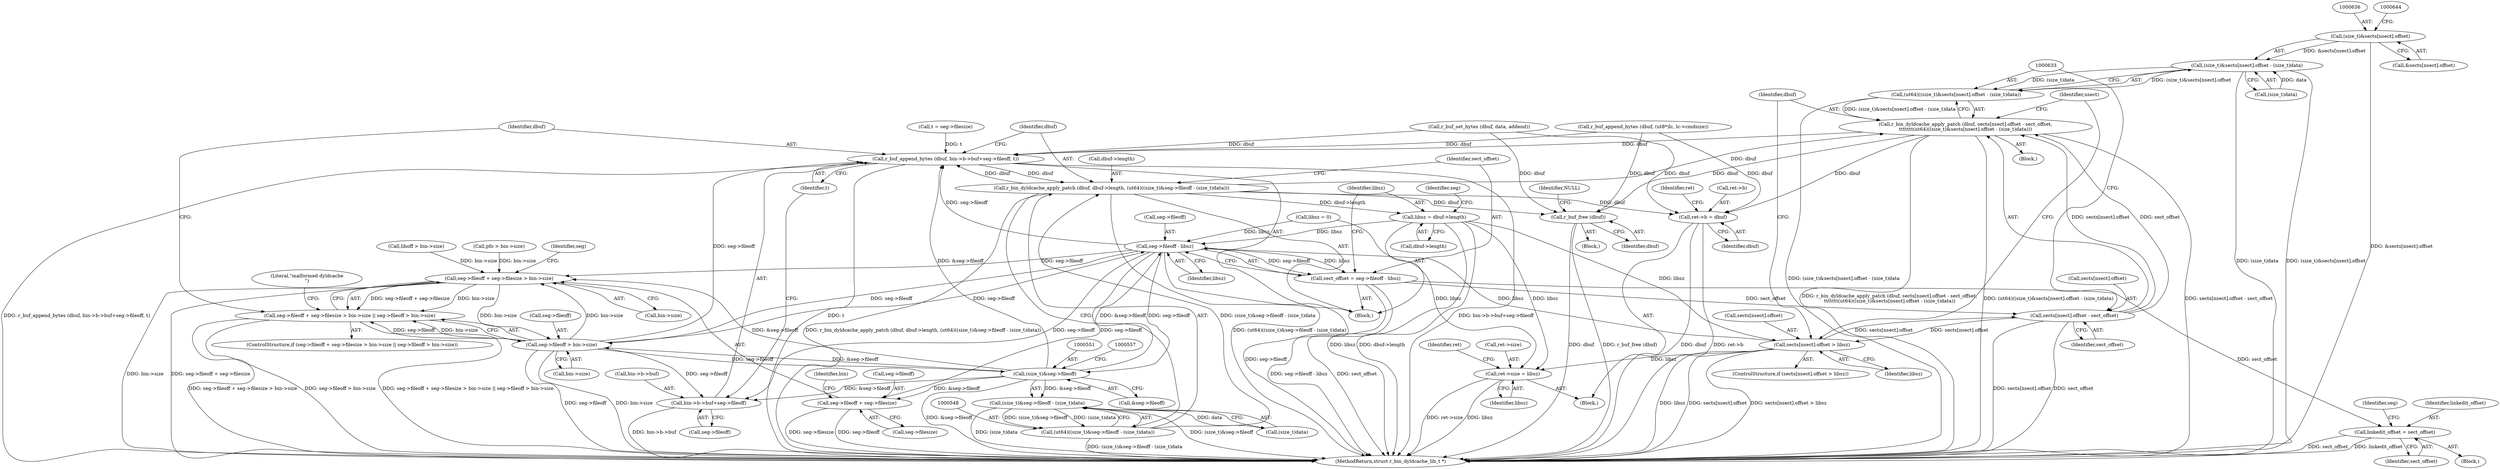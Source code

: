 digraph "0_radare2_4e98402f09a0ef0bb8559a33a4c1988c54938eaf@array" {
"1000635" [label="(Call,(size_t)&sects[nsect].offset)"];
"1000634" [label="(Call,(size_t)&sects[nsect].offset - (size_t)data)"];
"1000632" [label="(Call,(ut64)((size_t)&sects[nsect].offset - (size_t)data))"];
"1000623" [label="(Call,r_bin_dyldcache_apply_patch (dbuf, sects[nsect].offset - sect_offset,\n\t\t\t\t\t\t\t(ut64)((size_t)&sects[nsect].offset - (size_t)data)))"];
"1000526" [label="(Call,r_buf_free (dbuf))"];
"1000530" [label="(Call,r_buf_append_bytes (dbuf, bin->b->buf+seg->fileoff, t))"];
"1000542" [label="(Call,r_bin_dyldcache_apply_patch (dbuf, dbuf->length, (ut64)((size_t)&seg->fileoff - (size_t)data)))"];
"1000567" [label="(Call,libsz = dbuf->length)"];
"1000562" [label="(Call,seg->fileoff - libsz)"];
"1000503" [label="(Call,seg->fileoff + seg->filesize > bin->size)"];
"1000502" [label="(Call,seg->fileoff + seg->filesize > bin->size || seg->fileoff > bin->size)"];
"1000514" [label="(Call,seg->fileoff > bin->size)"];
"1000532" [label="(Call,bin->b->buf+seg->fileoff)"];
"1000550" [label="(Call,(size_t)&seg->fileoff)"];
"1000504" [label="(Call,seg->fileoff + seg->filesize)"];
"1000549" [label="(Call,(size_t)&seg->fileoff - (size_t)data)"];
"1000547" [label="(Call,(ut64)((size_t)&seg->fileoff - (size_t)data))"];
"1000560" [label="(Call,sect_offset = seg->fileoff - libsz)"];
"1000580" [label="(Call,linkedit_offset = sect_offset)"];
"1000625" [label="(Call,sects[nsect].offset - sect_offset)"];
"1000615" [label="(Call,sects[nsect].offset > libsz)"];
"1000743" [label="(Call,ret->size = libsz)"];
"1000727" [label="(Call,ret->b = dbuf)"];
"1000530" [label="(Call,r_buf_append_bytes (dbuf, bin->b->buf+seg->fileoff, t))"];
"1000529" [label="(Identifier,NULL)"];
"1000586" [label="(Identifier,seg)"];
"1000744" [label="(Call,ret->size)"];
"1000562" [label="(Call,seg->fileoff - libsz)"];
"1000512" [label="(Identifier,bin)"];
"1000502" [label="(Call,seg->fileoff + seg->filesize > bin->size || seg->fileoff > bin->size)"];
"1000552" [label="(Call,&seg->fileoff)"];
"1000526" [label="(Call,r_buf_free (dbuf))"];
"1000731" [label="(Identifier,dbuf)"];
"1000581" [label="(Identifier,linkedit_offset)"];
"1000631" [label="(Identifier,sect_offset)"];
"1000516" [label="(Identifier,seg)"];
"1000114" [label="(Block,)"];
"1000295" [label="(Call,liboff > bin->size)"];
"1000634" [label="(Call,(size_t)&sects[nsect].offset - (size_t)data)"];
"1000563" [label="(Call,seg->fileoff)"];
"1000325" [label="(Call,pfo > bin->size)"];
"1000531" [label="(Identifier,dbuf)"];
"1000538" [label="(Call,seg->fileoff)"];
"1000532" [label="(Call,bin->b->buf+seg->fileoff)"];
"1000412" [label="(Call,r_buf_set_bytes (dbuf, data, addend))"];
"1000580" [label="(Call,linkedit_offset = sect_offset)"];
"1000615" [label="(Call,sects[nsect].offset > libsz)"];
"1000518" [label="(Call,bin->size)"];
"1000488" [label="(Block,)"];
"1000550" [label="(Call,(size_t)&seg->fileoff)"];
"1000527" [label="(Identifier,dbuf)"];
"1000544" [label="(Call,dbuf->length)"];
"1000622" [label="(Block,)"];
"1000511" [label="(Call,bin->size)"];
"1000504" [label="(Call,seg->fileoff + seg->filesize)"];
"1000637" [label="(Call,&sects[nsect].offset)"];
"1000515" [label="(Call,seg->fileoff)"];
"1000556" [label="(Call,(size_t)data)"];
"1000616" [label="(Call,sects[nsect].offset)"];
"1000514" [label="(Call,seg->fileoff > bin->size)"];
"1000568" [label="(Identifier,libsz)"];
"1000566" [label="(Identifier,libsz)"];
"1000541" [label="(Identifier,t)"];
"1000576" [label="(Identifier,seg)"];
"1000533" [label="(Call,bin->b->buf)"];
"1000747" [label="(Identifier,libsz)"];
"1000728" [label="(Call,ret->b)"];
"1000734" [label="(Identifier,ret)"];
"1000503" [label="(Call,seg->fileoff + seg->filesize > bin->size)"];
"1000521" [label="(Block,)"];
"1000496" [label="(Call,t = seg->filesize)"];
"1000542" [label="(Call,r_bin_dyldcache_apply_patch (dbuf, dbuf->length, (ut64)((size_t)&seg->fileoff - (size_t)data)))"];
"1000569" [label="(Call,dbuf->length)"];
"1000135" [label="(Call,libsz = 0)"];
"1000582" [label="(Identifier,sect_offset)"];
"1000579" [label="(Block,)"];
"1000632" [label="(Call,(ut64)((size_t)&sects[nsect].offset - (size_t)data))"];
"1000612" [label="(Identifier,nsect)"];
"1000749" [label="(Identifier,ret)"];
"1000750" [label="(MethodReturn,struct r_bin_dyldcache_lib_t *)"];
"1000743" [label="(Call,ret->size = libsz)"];
"1000560" [label="(Call,sect_offset = seg->fileoff - libsz)"];
"1000523" [label="(Literal,\"malformed dyldcache\n\")"];
"1000549" [label="(Call,(size_t)&seg->fileoff - (size_t)data)"];
"1000547" [label="(Call,(ut64)((size_t)&seg->fileoff - (size_t)data))"];
"1000621" [label="(Identifier,libsz)"];
"1000626" [label="(Call,sects[nsect].offset)"];
"1000727" [label="(Call,ret->b = dbuf)"];
"1000625" [label="(Call,sects[nsect].offset - sect_offset)"];
"1000501" [label="(ControlStructure,if (seg->fileoff + seg->filesize > bin->size || seg->fileoff > bin->size))"];
"1000439" [label="(Call,r_buf_append_bytes (dbuf, (ut8*)lc, lc->cmdsize))"];
"1000561" [label="(Identifier,sect_offset)"];
"1000643" [label="(Call,(size_t)data)"];
"1000508" [label="(Call,seg->filesize)"];
"1000614" [label="(ControlStructure,if (sects[nsect].offset > libsz))"];
"1000624" [label="(Identifier,dbuf)"];
"1000635" [label="(Call,(size_t)&sects[nsect].offset)"];
"1000567" [label="(Call,libsz = dbuf->length)"];
"1000505" [label="(Call,seg->fileoff)"];
"1000623" [label="(Call,r_bin_dyldcache_apply_patch (dbuf, sects[nsect].offset - sect_offset,\n\t\t\t\t\t\t\t(ut64)((size_t)&sects[nsect].offset - (size_t)data)))"];
"1000543" [label="(Identifier,dbuf)"];
"1000635" -> "1000634"  [label="AST: "];
"1000635" -> "1000637"  [label="CFG: "];
"1000636" -> "1000635"  [label="AST: "];
"1000637" -> "1000635"  [label="AST: "];
"1000644" -> "1000635"  [label="CFG: "];
"1000635" -> "1000750"  [label="DDG: &sects[nsect].offset"];
"1000635" -> "1000634"  [label="DDG: &sects[nsect].offset"];
"1000634" -> "1000632"  [label="AST: "];
"1000634" -> "1000643"  [label="CFG: "];
"1000643" -> "1000634"  [label="AST: "];
"1000632" -> "1000634"  [label="CFG: "];
"1000634" -> "1000750"  [label="DDG: (size_t)data"];
"1000634" -> "1000750"  [label="DDG: (size_t)&sects[nsect].offset"];
"1000634" -> "1000632"  [label="DDG: (size_t)&sects[nsect].offset"];
"1000634" -> "1000632"  [label="DDG: (size_t)data"];
"1000643" -> "1000634"  [label="DDG: data"];
"1000632" -> "1000623"  [label="AST: "];
"1000633" -> "1000632"  [label="AST: "];
"1000623" -> "1000632"  [label="CFG: "];
"1000632" -> "1000750"  [label="DDG: (size_t)&sects[nsect].offset - (size_t)data"];
"1000632" -> "1000623"  [label="DDG: (size_t)&sects[nsect].offset - (size_t)data"];
"1000623" -> "1000622"  [label="AST: "];
"1000624" -> "1000623"  [label="AST: "];
"1000625" -> "1000623"  [label="AST: "];
"1000612" -> "1000623"  [label="CFG: "];
"1000623" -> "1000750"  [label="DDG: r_bin_dyldcache_apply_patch (dbuf, sects[nsect].offset - sect_offset,\n\t\t\t\t\t\t\t(ut64)((size_t)&sects[nsect].offset - (size_t)data))"];
"1000623" -> "1000750"  [label="DDG: (ut64)((size_t)&sects[nsect].offset - (size_t)data)"];
"1000623" -> "1000750"  [label="DDG: sects[nsect].offset - sect_offset"];
"1000623" -> "1000526"  [label="DDG: dbuf"];
"1000623" -> "1000530"  [label="DDG: dbuf"];
"1000542" -> "1000623"  [label="DDG: dbuf"];
"1000625" -> "1000623"  [label="DDG: sects[nsect].offset"];
"1000625" -> "1000623"  [label="DDG: sect_offset"];
"1000623" -> "1000727"  [label="DDG: dbuf"];
"1000526" -> "1000521"  [label="AST: "];
"1000526" -> "1000527"  [label="CFG: "];
"1000527" -> "1000526"  [label="AST: "];
"1000529" -> "1000526"  [label="CFG: "];
"1000526" -> "1000750"  [label="DDG: r_buf_free (dbuf)"];
"1000526" -> "1000750"  [label="DDG: dbuf"];
"1000439" -> "1000526"  [label="DDG: dbuf"];
"1000412" -> "1000526"  [label="DDG: dbuf"];
"1000542" -> "1000526"  [label="DDG: dbuf"];
"1000530" -> "1000488"  [label="AST: "];
"1000530" -> "1000541"  [label="CFG: "];
"1000531" -> "1000530"  [label="AST: "];
"1000532" -> "1000530"  [label="AST: "];
"1000541" -> "1000530"  [label="AST: "];
"1000543" -> "1000530"  [label="CFG: "];
"1000530" -> "1000750"  [label="DDG: r_buf_append_bytes (dbuf, bin->b->buf+seg->fileoff, t)"];
"1000530" -> "1000750"  [label="DDG: bin->b->buf+seg->fileoff"];
"1000530" -> "1000750"  [label="DDG: t"];
"1000439" -> "1000530"  [label="DDG: dbuf"];
"1000412" -> "1000530"  [label="DDG: dbuf"];
"1000542" -> "1000530"  [label="DDG: dbuf"];
"1000514" -> "1000530"  [label="DDG: seg->fileoff"];
"1000550" -> "1000530"  [label="DDG: &seg->fileoff"];
"1000562" -> "1000530"  [label="DDG: seg->fileoff"];
"1000496" -> "1000530"  [label="DDG: t"];
"1000530" -> "1000542"  [label="DDG: dbuf"];
"1000542" -> "1000488"  [label="AST: "];
"1000542" -> "1000547"  [label="CFG: "];
"1000543" -> "1000542"  [label="AST: "];
"1000544" -> "1000542"  [label="AST: "];
"1000547" -> "1000542"  [label="AST: "];
"1000561" -> "1000542"  [label="CFG: "];
"1000542" -> "1000750"  [label="DDG: r_bin_dyldcache_apply_patch (dbuf, dbuf->length, (ut64)((size_t)&seg->fileoff - (size_t)data))"];
"1000542" -> "1000750"  [label="DDG: (ut64)((size_t)&seg->fileoff - (size_t)data)"];
"1000547" -> "1000542"  [label="DDG: (size_t)&seg->fileoff - (size_t)data"];
"1000542" -> "1000567"  [label="DDG: dbuf->length"];
"1000542" -> "1000727"  [label="DDG: dbuf"];
"1000567" -> "1000488"  [label="AST: "];
"1000567" -> "1000569"  [label="CFG: "];
"1000568" -> "1000567"  [label="AST: "];
"1000569" -> "1000567"  [label="AST: "];
"1000576" -> "1000567"  [label="CFG: "];
"1000567" -> "1000750"  [label="DDG: dbuf->length"];
"1000567" -> "1000750"  [label="DDG: libsz"];
"1000567" -> "1000562"  [label="DDG: libsz"];
"1000567" -> "1000615"  [label="DDG: libsz"];
"1000567" -> "1000743"  [label="DDG: libsz"];
"1000562" -> "1000560"  [label="AST: "];
"1000562" -> "1000566"  [label="CFG: "];
"1000563" -> "1000562"  [label="AST: "];
"1000566" -> "1000562"  [label="AST: "];
"1000560" -> "1000562"  [label="CFG: "];
"1000562" -> "1000750"  [label="DDG: seg->fileoff"];
"1000562" -> "1000503"  [label="DDG: seg->fileoff"];
"1000562" -> "1000504"  [label="DDG: seg->fileoff"];
"1000562" -> "1000514"  [label="DDG: seg->fileoff"];
"1000562" -> "1000532"  [label="DDG: seg->fileoff"];
"1000562" -> "1000550"  [label="DDG: seg->fileoff"];
"1000562" -> "1000560"  [label="DDG: seg->fileoff"];
"1000562" -> "1000560"  [label="DDG: libsz"];
"1000550" -> "1000562"  [label="DDG: &seg->fileoff"];
"1000514" -> "1000562"  [label="DDG: seg->fileoff"];
"1000615" -> "1000562"  [label="DDG: libsz"];
"1000135" -> "1000562"  [label="DDG: libsz"];
"1000503" -> "1000502"  [label="AST: "];
"1000503" -> "1000511"  [label="CFG: "];
"1000504" -> "1000503"  [label="AST: "];
"1000511" -> "1000503"  [label="AST: "];
"1000516" -> "1000503"  [label="CFG: "];
"1000502" -> "1000503"  [label="CFG: "];
"1000503" -> "1000750"  [label="DDG: bin->size"];
"1000503" -> "1000750"  [label="DDG: seg->fileoff + seg->filesize"];
"1000503" -> "1000502"  [label="DDG: seg->fileoff + seg->filesize"];
"1000503" -> "1000502"  [label="DDG: bin->size"];
"1000550" -> "1000503"  [label="DDG: &seg->fileoff"];
"1000514" -> "1000503"  [label="DDG: bin->size"];
"1000295" -> "1000503"  [label="DDG: bin->size"];
"1000325" -> "1000503"  [label="DDG: bin->size"];
"1000503" -> "1000514"  [label="DDG: bin->size"];
"1000502" -> "1000501"  [label="AST: "];
"1000502" -> "1000514"  [label="CFG: "];
"1000514" -> "1000502"  [label="AST: "];
"1000523" -> "1000502"  [label="CFG: "];
"1000531" -> "1000502"  [label="CFG: "];
"1000502" -> "1000750"  [label="DDG: seg->fileoff + seg->filesize > bin->size"];
"1000502" -> "1000750"  [label="DDG: seg->fileoff > bin->size"];
"1000502" -> "1000750"  [label="DDG: seg->fileoff + seg->filesize > bin->size || seg->fileoff > bin->size"];
"1000514" -> "1000502"  [label="DDG: seg->fileoff"];
"1000514" -> "1000502"  [label="DDG: bin->size"];
"1000514" -> "1000518"  [label="CFG: "];
"1000515" -> "1000514"  [label="AST: "];
"1000518" -> "1000514"  [label="AST: "];
"1000514" -> "1000750"  [label="DDG: seg->fileoff"];
"1000514" -> "1000750"  [label="DDG: bin->size"];
"1000550" -> "1000514"  [label="DDG: &seg->fileoff"];
"1000514" -> "1000532"  [label="DDG: seg->fileoff"];
"1000514" -> "1000550"  [label="DDG: seg->fileoff"];
"1000532" -> "1000538"  [label="CFG: "];
"1000533" -> "1000532"  [label="AST: "];
"1000538" -> "1000532"  [label="AST: "];
"1000541" -> "1000532"  [label="CFG: "];
"1000532" -> "1000750"  [label="DDG: bin->b->buf"];
"1000550" -> "1000532"  [label="DDG: &seg->fileoff"];
"1000550" -> "1000549"  [label="AST: "];
"1000550" -> "1000552"  [label="CFG: "];
"1000551" -> "1000550"  [label="AST: "];
"1000552" -> "1000550"  [label="AST: "];
"1000557" -> "1000550"  [label="CFG: "];
"1000550" -> "1000750"  [label="DDG: &seg->fileoff"];
"1000550" -> "1000504"  [label="DDG: &seg->fileoff"];
"1000550" -> "1000549"  [label="DDG: &seg->fileoff"];
"1000504" -> "1000508"  [label="CFG: "];
"1000505" -> "1000504"  [label="AST: "];
"1000508" -> "1000504"  [label="AST: "];
"1000512" -> "1000504"  [label="CFG: "];
"1000504" -> "1000750"  [label="DDG: seg->fileoff"];
"1000504" -> "1000750"  [label="DDG: seg->filesize"];
"1000549" -> "1000547"  [label="AST: "];
"1000549" -> "1000556"  [label="CFG: "];
"1000556" -> "1000549"  [label="AST: "];
"1000547" -> "1000549"  [label="CFG: "];
"1000549" -> "1000750"  [label="DDG: (size_t)&seg->fileoff"];
"1000549" -> "1000750"  [label="DDG: (size_t)data"];
"1000549" -> "1000547"  [label="DDG: (size_t)&seg->fileoff"];
"1000549" -> "1000547"  [label="DDG: (size_t)data"];
"1000556" -> "1000549"  [label="DDG: data"];
"1000548" -> "1000547"  [label="AST: "];
"1000547" -> "1000750"  [label="DDG: (size_t)&seg->fileoff - (size_t)data"];
"1000560" -> "1000488"  [label="AST: "];
"1000561" -> "1000560"  [label="AST: "];
"1000568" -> "1000560"  [label="CFG: "];
"1000560" -> "1000750"  [label="DDG: seg->fileoff - libsz"];
"1000560" -> "1000750"  [label="DDG: sect_offset"];
"1000560" -> "1000580"  [label="DDG: sect_offset"];
"1000560" -> "1000625"  [label="DDG: sect_offset"];
"1000580" -> "1000579"  [label="AST: "];
"1000580" -> "1000582"  [label="CFG: "];
"1000581" -> "1000580"  [label="AST: "];
"1000582" -> "1000580"  [label="AST: "];
"1000586" -> "1000580"  [label="CFG: "];
"1000580" -> "1000750"  [label="DDG: sect_offset"];
"1000580" -> "1000750"  [label="DDG: linkedit_offset"];
"1000625" -> "1000631"  [label="CFG: "];
"1000626" -> "1000625"  [label="AST: "];
"1000631" -> "1000625"  [label="AST: "];
"1000633" -> "1000625"  [label="CFG: "];
"1000625" -> "1000750"  [label="DDG: sects[nsect].offset"];
"1000625" -> "1000750"  [label="DDG: sect_offset"];
"1000625" -> "1000615"  [label="DDG: sects[nsect].offset"];
"1000615" -> "1000625"  [label="DDG: sects[nsect].offset"];
"1000615" -> "1000614"  [label="AST: "];
"1000615" -> "1000621"  [label="CFG: "];
"1000616" -> "1000615"  [label="AST: "];
"1000621" -> "1000615"  [label="AST: "];
"1000624" -> "1000615"  [label="CFG: "];
"1000612" -> "1000615"  [label="CFG: "];
"1000615" -> "1000750"  [label="DDG: libsz"];
"1000615" -> "1000750"  [label="DDG: sects[nsect].offset"];
"1000615" -> "1000750"  [label="DDG: sects[nsect].offset > libsz"];
"1000615" -> "1000743"  [label="DDG: libsz"];
"1000743" -> "1000114"  [label="AST: "];
"1000743" -> "1000747"  [label="CFG: "];
"1000744" -> "1000743"  [label="AST: "];
"1000747" -> "1000743"  [label="AST: "];
"1000749" -> "1000743"  [label="CFG: "];
"1000743" -> "1000750"  [label="DDG: ret->size"];
"1000743" -> "1000750"  [label="DDG: libsz"];
"1000135" -> "1000743"  [label="DDG: libsz"];
"1000727" -> "1000114"  [label="AST: "];
"1000727" -> "1000731"  [label="CFG: "];
"1000728" -> "1000727"  [label="AST: "];
"1000731" -> "1000727"  [label="AST: "];
"1000734" -> "1000727"  [label="CFG: "];
"1000727" -> "1000750"  [label="DDG: dbuf"];
"1000727" -> "1000750"  [label="DDG: ret->b"];
"1000439" -> "1000727"  [label="DDG: dbuf"];
"1000412" -> "1000727"  [label="DDG: dbuf"];
}
